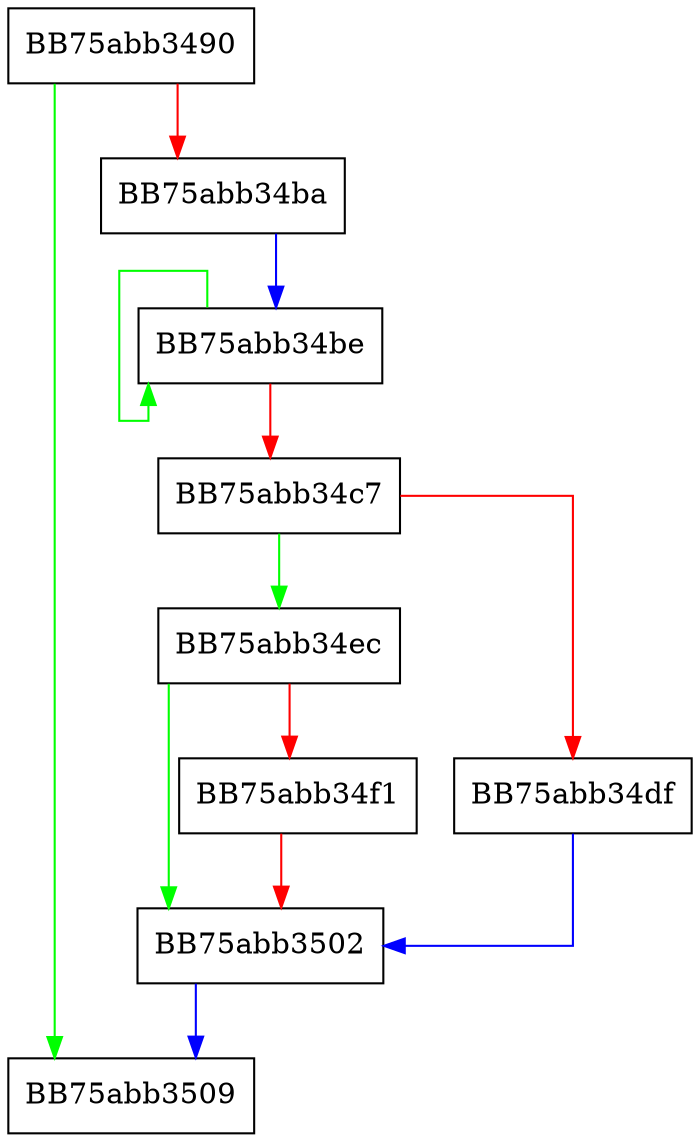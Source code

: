 digraph FindMotwElement {
  node [shape="box"];
  graph [splines=ortho];
  BB75abb3490 -> BB75abb3509 [color="green"];
  BB75abb3490 -> BB75abb34ba [color="red"];
  BB75abb34ba -> BB75abb34be [color="blue"];
  BB75abb34be -> BB75abb34be [color="green"];
  BB75abb34be -> BB75abb34c7 [color="red"];
  BB75abb34c7 -> BB75abb34ec [color="green"];
  BB75abb34c7 -> BB75abb34df [color="red"];
  BB75abb34df -> BB75abb3502 [color="blue"];
  BB75abb34ec -> BB75abb3502 [color="green"];
  BB75abb34ec -> BB75abb34f1 [color="red"];
  BB75abb34f1 -> BB75abb3502 [color="red"];
  BB75abb3502 -> BB75abb3509 [color="blue"];
}
